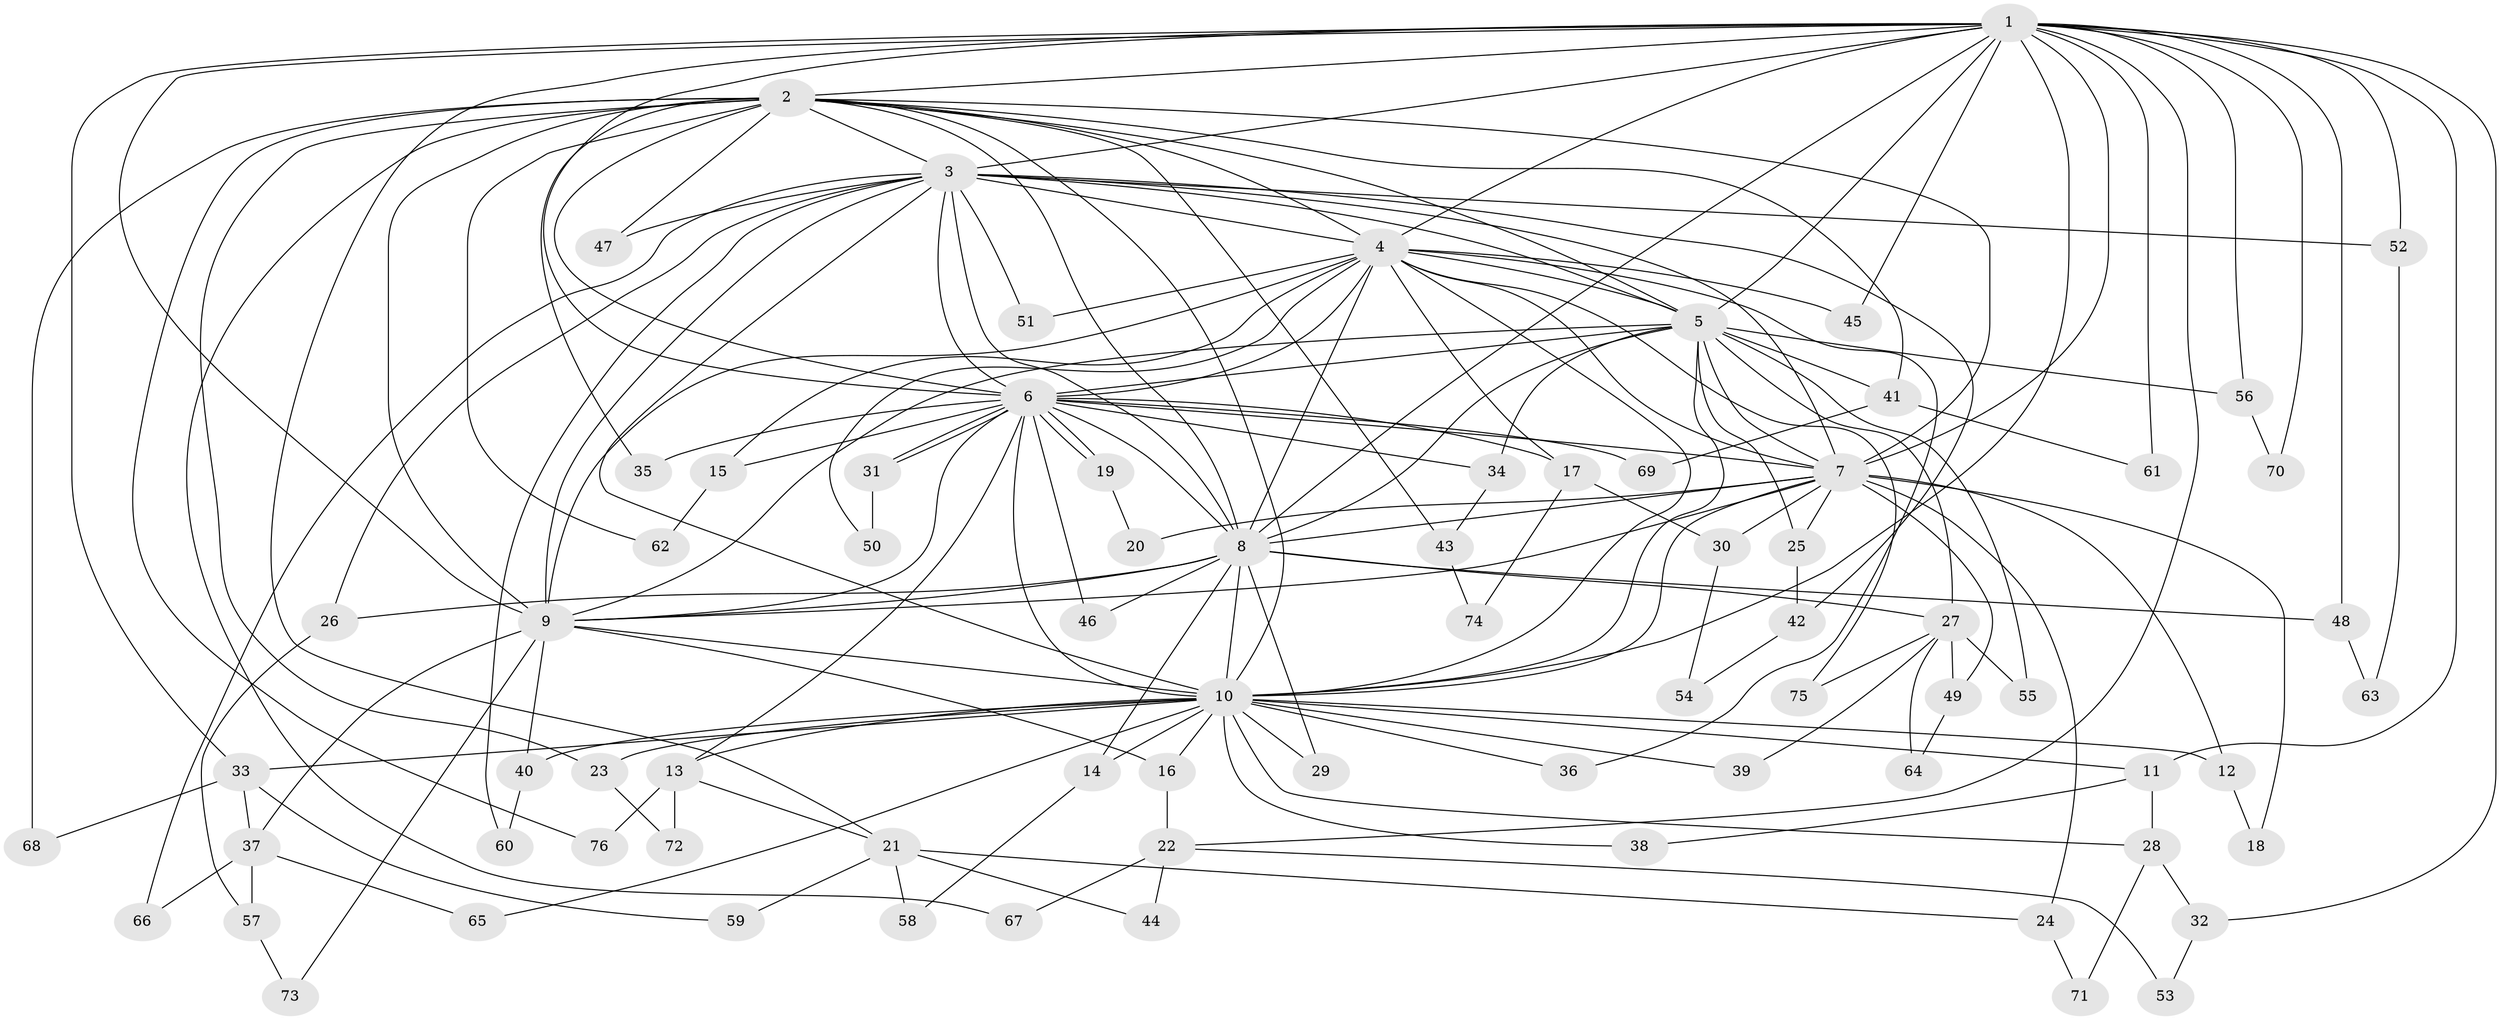 // Generated by graph-tools (version 1.1) at 2025/11/02/27/25 16:11:02]
// undirected, 76 vertices, 177 edges
graph export_dot {
graph [start="1"]
  node [color=gray90,style=filled];
  1;
  2;
  3;
  4;
  5;
  6;
  7;
  8;
  9;
  10;
  11;
  12;
  13;
  14;
  15;
  16;
  17;
  18;
  19;
  20;
  21;
  22;
  23;
  24;
  25;
  26;
  27;
  28;
  29;
  30;
  31;
  32;
  33;
  34;
  35;
  36;
  37;
  38;
  39;
  40;
  41;
  42;
  43;
  44;
  45;
  46;
  47;
  48;
  49;
  50;
  51;
  52;
  53;
  54;
  55;
  56;
  57;
  58;
  59;
  60;
  61;
  62;
  63;
  64;
  65;
  66;
  67;
  68;
  69;
  70;
  71;
  72;
  73;
  74;
  75;
  76;
  1 -- 2;
  1 -- 3;
  1 -- 4;
  1 -- 5;
  1 -- 6;
  1 -- 7;
  1 -- 8;
  1 -- 9;
  1 -- 10;
  1 -- 11;
  1 -- 21;
  1 -- 22;
  1 -- 32;
  1 -- 33;
  1 -- 45;
  1 -- 48;
  1 -- 52;
  1 -- 56;
  1 -- 61;
  1 -- 70;
  2 -- 3;
  2 -- 4;
  2 -- 5;
  2 -- 6;
  2 -- 7;
  2 -- 8;
  2 -- 9;
  2 -- 10;
  2 -- 23;
  2 -- 35;
  2 -- 41;
  2 -- 43;
  2 -- 47;
  2 -- 62;
  2 -- 67;
  2 -- 68;
  2 -- 76;
  3 -- 4;
  3 -- 5;
  3 -- 6;
  3 -- 7;
  3 -- 8;
  3 -- 9;
  3 -- 10;
  3 -- 26;
  3 -- 42;
  3 -- 47;
  3 -- 51;
  3 -- 52;
  3 -- 60;
  3 -- 66;
  4 -- 5;
  4 -- 6;
  4 -- 7;
  4 -- 8;
  4 -- 9;
  4 -- 10;
  4 -- 15;
  4 -- 17;
  4 -- 36;
  4 -- 45;
  4 -- 50;
  4 -- 51;
  4 -- 75;
  5 -- 6;
  5 -- 7;
  5 -- 8;
  5 -- 9;
  5 -- 10;
  5 -- 25;
  5 -- 27;
  5 -- 34;
  5 -- 41;
  5 -- 55;
  5 -- 56;
  6 -- 7;
  6 -- 8;
  6 -- 9;
  6 -- 10;
  6 -- 13;
  6 -- 15;
  6 -- 17;
  6 -- 19;
  6 -- 19;
  6 -- 31;
  6 -- 31;
  6 -- 34;
  6 -- 35;
  6 -- 46;
  6 -- 69;
  7 -- 8;
  7 -- 9;
  7 -- 10;
  7 -- 12;
  7 -- 18;
  7 -- 20;
  7 -- 24;
  7 -- 25;
  7 -- 30;
  7 -- 49;
  8 -- 9;
  8 -- 10;
  8 -- 14;
  8 -- 26;
  8 -- 27;
  8 -- 29;
  8 -- 46;
  8 -- 48;
  9 -- 10;
  9 -- 16;
  9 -- 37;
  9 -- 40;
  9 -- 73;
  10 -- 11;
  10 -- 12;
  10 -- 13;
  10 -- 14;
  10 -- 16;
  10 -- 23;
  10 -- 28;
  10 -- 29;
  10 -- 33;
  10 -- 36;
  10 -- 38;
  10 -- 39;
  10 -- 40;
  10 -- 65;
  11 -- 28;
  11 -- 38;
  12 -- 18;
  13 -- 21;
  13 -- 72;
  13 -- 76;
  14 -- 58;
  15 -- 62;
  16 -- 22;
  17 -- 30;
  17 -- 74;
  19 -- 20;
  21 -- 24;
  21 -- 44;
  21 -- 58;
  21 -- 59;
  22 -- 44;
  22 -- 53;
  22 -- 67;
  23 -- 72;
  24 -- 71;
  25 -- 42;
  26 -- 57;
  27 -- 39;
  27 -- 49;
  27 -- 55;
  27 -- 64;
  27 -- 75;
  28 -- 32;
  28 -- 71;
  30 -- 54;
  31 -- 50;
  32 -- 53;
  33 -- 37;
  33 -- 59;
  33 -- 68;
  34 -- 43;
  37 -- 57;
  37 -- 65;
  37 -- 66;
  40 -- 60;
  41 -- 61;
  41 -- 69;
  42 -- 54;
  43 -- 74;
  48 -- 63;
  49 -- 64;
  52 -- 63;
  56 -- 70;
  57 -- 73;
}
